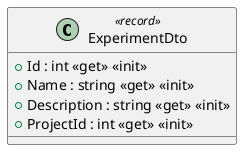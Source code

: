 @startuml
class ExperimentDto <<record>> {
    + Id : int <<get>> <<init>>
    + Name : string <<get>> <<init>>
    + Description : string <<get>> <<init>>
    + ProjectId : int <<get>> <<init>>
}
@enduml
